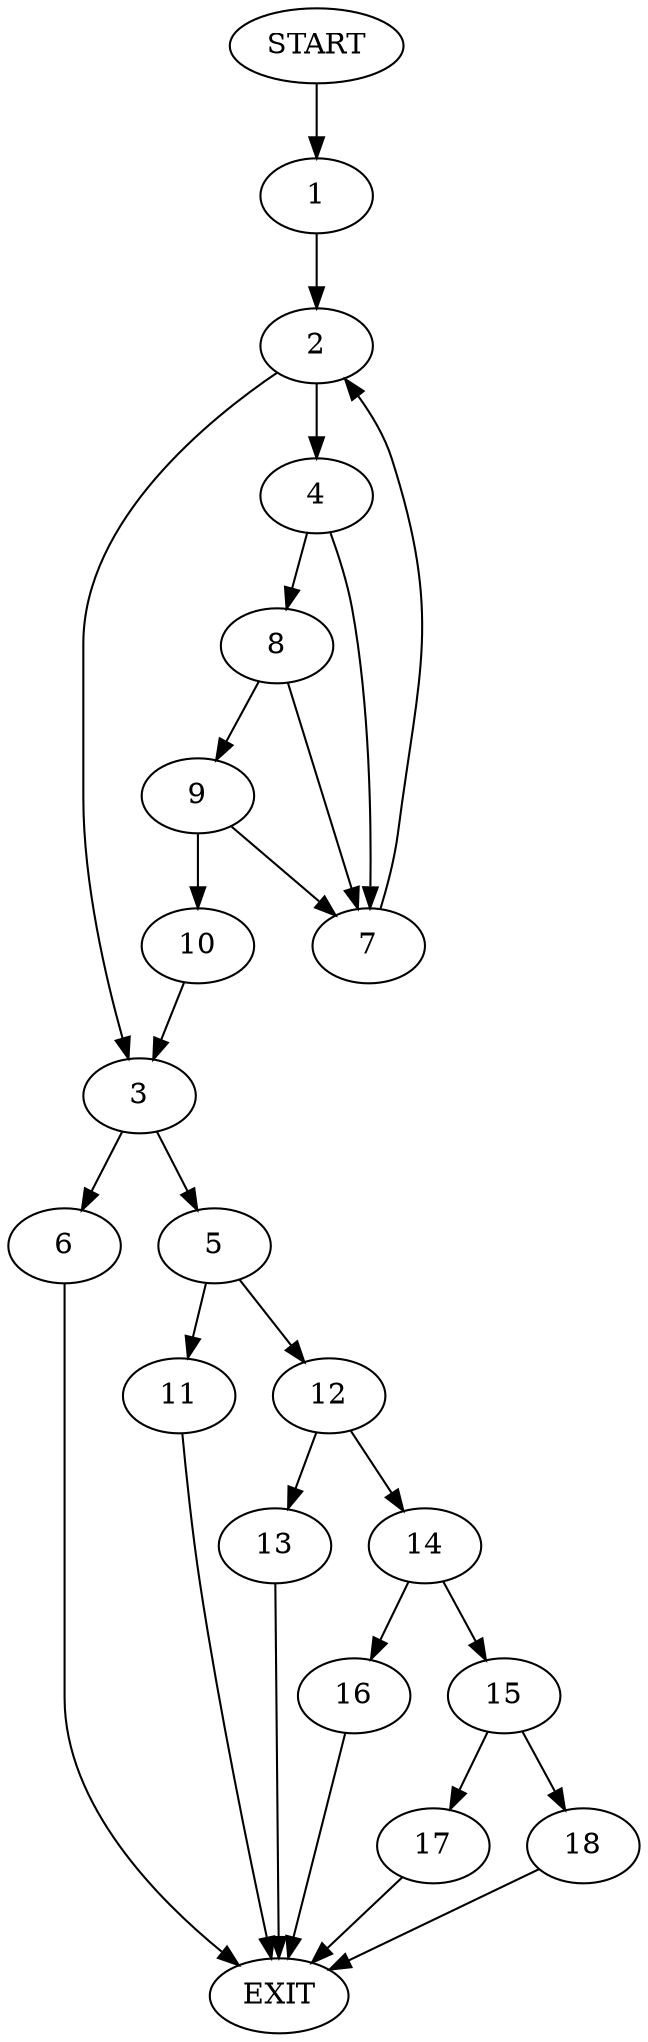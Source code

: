 digraph {
0 [label="START"]
19 [label="EXIT"]
0 -> 1
1 -> 2
2 -> 3
2 -> 4
3 -> 5
3 -> 6
4 -> 7
4 -> 8
8 -> 7
8 -> 9
7 -> 2
9 -> 7
9 -> 10
10 -> 3
5 -> 11
5 -> 12
6 -> 19
12 -> 13
12 -> 14
11 -> 19
13 -> 19
14 -> 15
14 -> 16
15 -> 17
15 -> 18
16 -> 19
18 -> 19
17 -> 19
}
